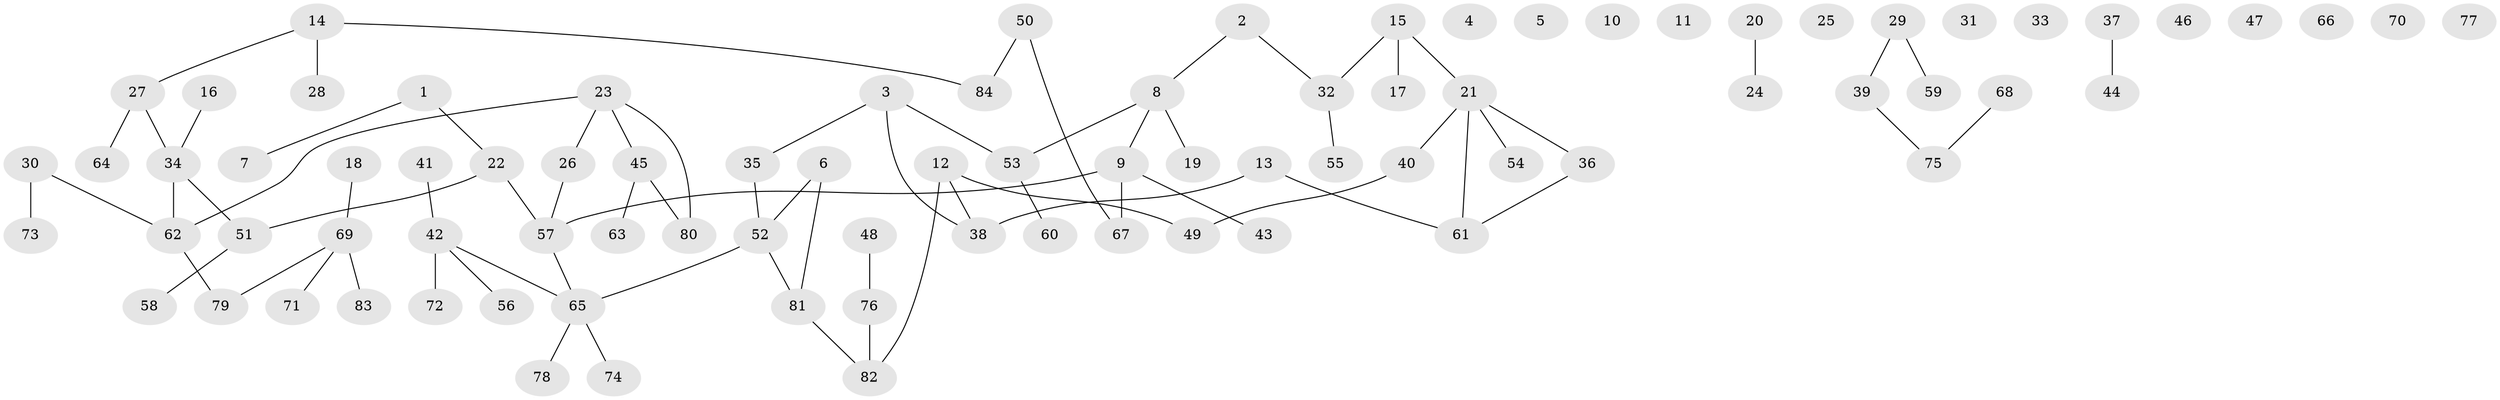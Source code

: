 // Generated by graph-tools (version 1.1) at 2025/13/03/09/25 04:13:00]
// undirected, 84 vertices, 77 edges
graph export_dot {
graph [start="1"]
  node [color=gray90,style=filled];
  1;
  2;
  3;
  4;
  5;
  6;
  7;
  8;
  9;
  10;
  11;
  12;
  13;
  14;
  15;
  16;
  17;
  18;
  19;
  20;
  21;
  22;
  23;
  24;
  25;
  26;
  27;
  28;
  29;
  30;
  31;
  32;
  33;
  34;
  35;
  36;
  37;
  38;
  39;
  40;
  41;
  42;
  43;
  44;
  45;
  46;
  47;
  48;
  49;
  50;
  51;
  52;
  53;
  54;
  55;
  56;
  57;
  58;
  59;
  60;
  61;
  62;
  63;
  64;
  65;
  66;
  67;
  68;
  69;
  70;
  71;
  72;
  73;
  74;
  75;
  76;
  77;
  78;
  79;
  80;
  81;
  82;
  83;
  84;
  1 -- 7;
  1 -- 22;
  2 -- 8;
  2 -- 32;
  3 -- 35;
  3 -- 38;
  3 -- 53;
  6 -- 52;
  6 -- 81;
  8 -- 9;
  8 -- 19;
  8 -- 53;
  9 -- 43;
  9 -- 57;
  9 -- 67;
  12 -- 38;
  12 -- 49;
  12 -- 82;
  13 -- 38;
  13 -- 61;
  14 -- 27;
  14 -- 28;
  14 -- 84;
  15 -- 17;
  15 -- 21;
  15 -- 32;
  16 -- 34;
  18 -- 69;
  20 -- 24;
  21 -- 36;
  21 -- 40;
  21 -- 54;
  21 -- 61;
  22 -- 51;
  22 -- 57;
  23 -- 26;
  23 -- 45;
  23 -- 62;
  23 -- 80;
  26 -- 57;
  27 -- 34;
  27 -- 64;
  29 -- 39;
  29 -- 59;
  30 -- 62;
  30 -- 73;
  32 -- 55;
  34 -- 51;
  34 -- 62;
  35 -- 52;
  36 -- 61;
  37 -- 44;
  39 -- 75;
  40 -- 49;
  41 -- 42;
  42 -- 56;
  42 -- 65;
  42 -- 72;
  45 -- 63;
  45 -- 80;
  48 -- 76;
  50 -- 67;
  50 -- 84;
  51 -- 58;
  52 -- 65;
  52 -- 81;
  53 -- 60;
  57 -- 65;
  62 -- 79;
  65 -- 74;
  65 -- 78;
  68 -- 75;
  69 -- 71;
  69 -- 79;
  69 -- 83;
  76 -- 82;
  81 -- 82;
}
